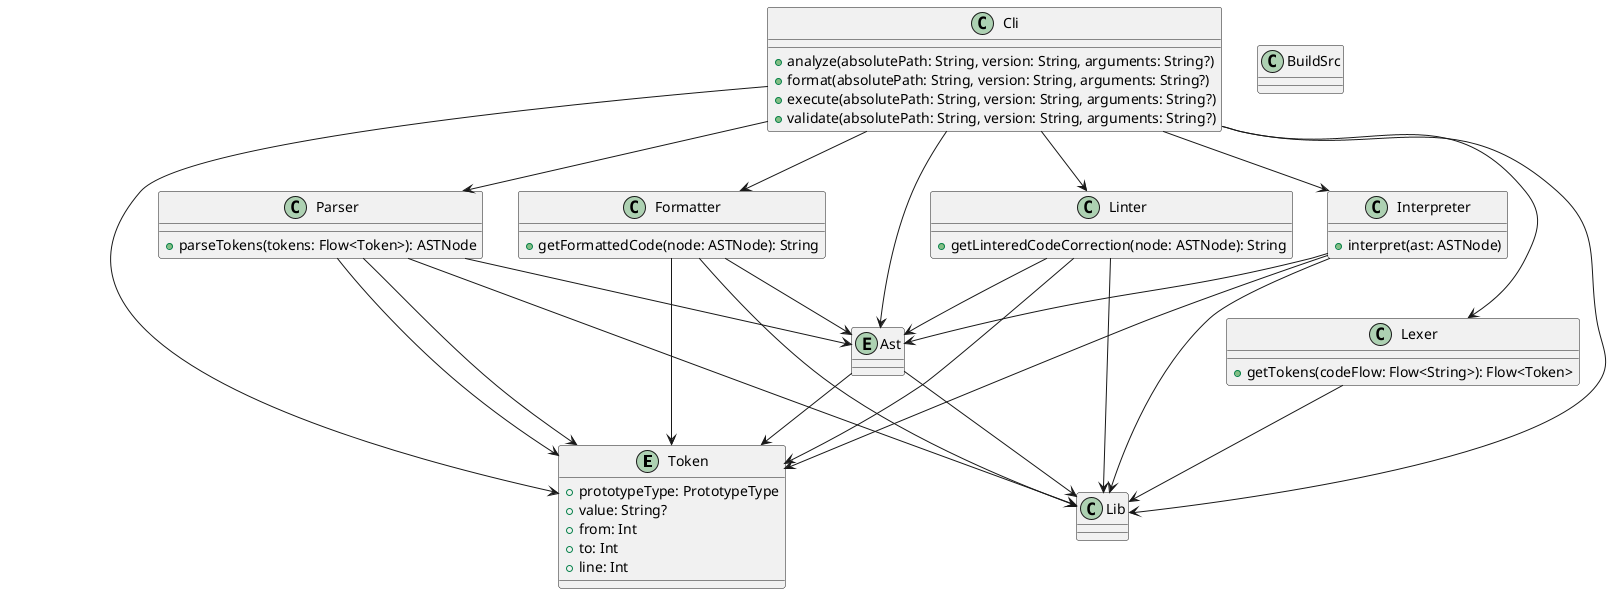 @startuml
entity Token {
    + prototypeType: PrototypeType
    + value: String?
    + from: Int
    + to: Int
    + line: Int
}
entity Ast {}

Ast --> Lib
Ast --> Token

class Parser {
    + parseTokens(tokens: Flow<Token>): ASTNode
}

Parser --> Lib
Parser --> Ast
Parser --> Token

class Lexer {
    + getTokens(codeFlow: Flow<String>): Flow<Token>
}

Lexer --> Lib
Parser --> Token

class Interpreter {
    + interpret(ast: ASTNode)
}

Interpreter --> Lib
Interpreter --> Ast
Interpreter --> Token

class Formatter {
    + getFormattedCode(node: ASTNode): String
}

Formatter --> Lib
Formatter --> Ast
Formatter --> Token

class Cli {
    + analyze(absolutePath: String, version: String, arguments: String?)
    + format(absolutePath: String, version: String, arguments: String?)
    + execute(absolutePath: String, version: String, arguments: String?)
    + validate(absolutePath: String, version: String, arguments: String?)
}

Cli --> Lib
Cli --> Ast
Cli --> Token
Cli --> Parser
Cli --> Lexer
Cli --> Interpreter
Cli --> Formatter
Cli --> Linter

class BuildSrc {
}

class Linter {
    +  getLinteredCodeCorrection(node: ASTNode): String
}

Linter --> Lib
Linter --> Ast
Linter --> Token



@enduml
